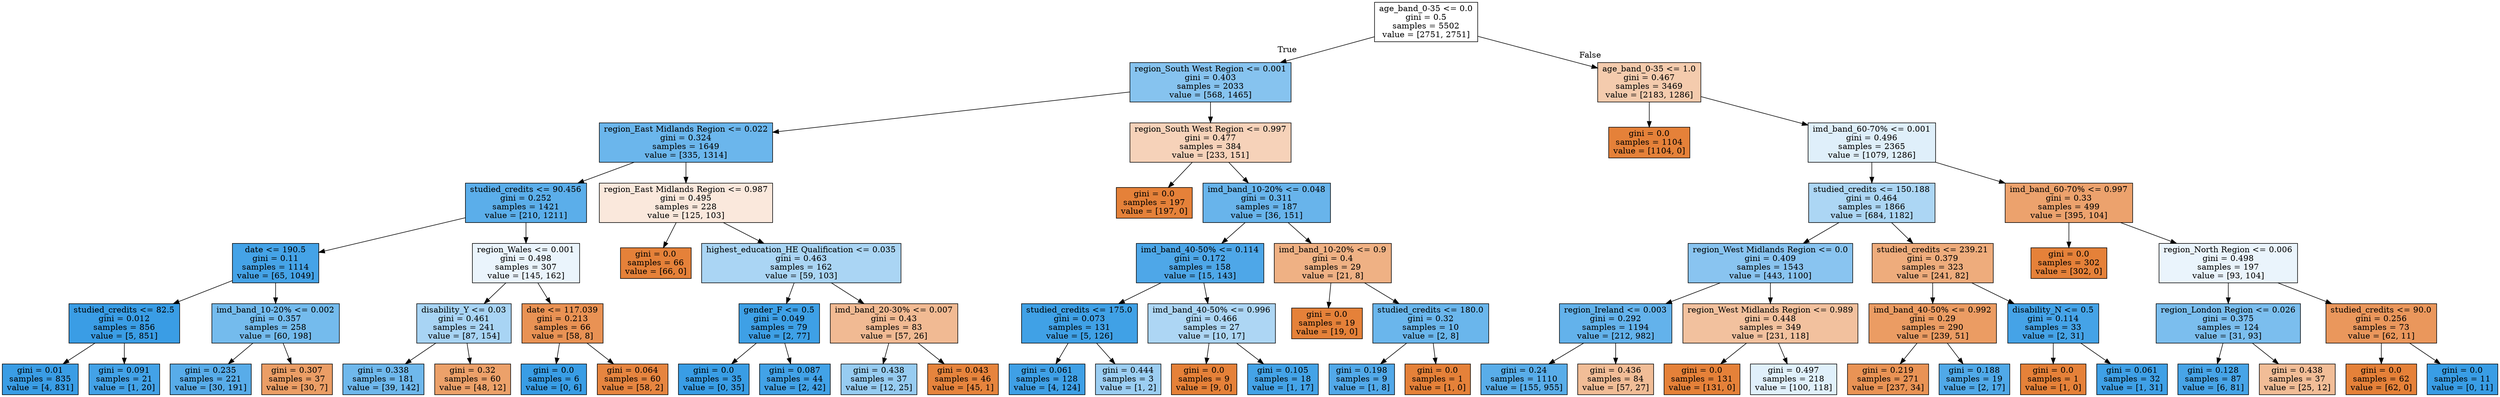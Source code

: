 digraph Tree {
node [shape=box, style="filled", color="black"] ;
0 [label="age_band_0-35 <= 0.0\ngini = 0.5\nsamples = 5502\nvalue = [2751, 2751]", fillcolor="#e5813900"] ;
1 [label="region_South West Region <= 0.001\ngini = 0.403\nsamples = 2033\nvalue = [568, 1465]", fillcolor="#399de59c"] ;
0 -> 1 [labeldistance=2.5, labelangle=45, headlabel="True"] ;
2 [label="region_East Midlands Region <= 0.022\ngini = 0.324\nsamples = 1649\nvalue = [335, 1314]", fillcolor="#399de5be"] ;
1 -> 2 ;
3 [label="studied_credits <= 90.456\ngini = 0.252\nsamples = 1421\nvalue = [210, 1211]", fillcolor="#399de5d3"] ;
2 -> 3 ;
4 [label="date <= 190.5\ngini = 0.11\nsamples = 1114\nvalue = [65, 1049]", fillcolor="#399de5ef"] ;
3 -> 4 ;
5 [label="studied_credits <= 82.5\ngini = 0.012\nsamples = 856\nvalue = [5, 851]", fillcolor="#399de5fe"] ;
4 -> 5 ;
6 [label="gini = 0.01\nsamples = 835\nvalue = [4, 831]", fillcolor="#399de5fe"] ;
5 -> 6 ;
7 [label="gini = 0.091\nsamples = 21\nvalue = [1, 20]", fillcolor="#399de5f2"] ;
5 -> 7 ;
8 [label="imd_band_10-20% <= 0.002\ngini = 0.357\nsamples = 258\nvalue = [60, 198]", fillcolor="#399de5b2"] ;
4 -> 8 ;
9 [label="gini = 0.235\nsamples = 221\nvalue = [30, 191]", fillcolor="#399de5d7"] ;
8 -> 9 ;
10 [label="gini = 0.307\nsamples = 37\nvalue = [30, 7]", fillcolor="#e58139c4"] ;
8 -> 10 ;
11 [label="region_Wales <= 0.001\ngini = 0.498\nsamples = 307\nvalue = [145, 162]", fillcolor="#399de51b"] ;
3 -> 11 ;
12 [label="disability_Y <= 0.03\ngini = 0.461\nsamples = 241\nvalue = [87, 154]", fillcolor="#399de56f"] ;
11 -> 12 ;
13 [label="gini = 0.338\nsamples = 181\nvalue = [39, 142]", fillcolor="#399de5b9"] ;
12 -> 13 ;
14 [label="gini = 0.32\nsamples = 60\nvalue = [48, 12]", fillcolor="#e58139bf"] ;
12 -> 14 ;
15 [label="date <= 117.039\ngini = 0.213\nsamples = 66\nvalue = [58, 8]", fillcolor="#e58139dc"] ;
11 -> 15 ;
16 [label="gini = 0.0\nsamples = 6\nvalue = [0, 6]", fillcolor="#399de5ff"] ;
15 -> 16 ;
17 [label="gini = 0.064\nsamples = 60\nvalue = [58, 2]", fillcolor="#e58139f6"] ;
15 -> 17 ;
18 [label="region_East Midlands Region <= 0.987\ngini = 0.495\nsamples = 228\nvalue = [125, 103]", fillcolor="#e581392d"] ;
2 -> 18 ;
19 [label="gini = 0.0\nsamples = 66\nvalue = [66, 0]", fillcolor="#e58139ff"] ;
18 -> 19 ;
20 [label="highest_education_HE Qualification <= 0.035\ngini = 0.463\nsamples = 162\nvalue = [59, 103]", fillcolor="#399de56d"] ;
18 -> 20 ;
21 [label="gender_F <= 0.5\ngini = 0.049\nsamples = 79\nvalue = [2, 77]", fillcolor="#399de5f8"] ;
20 -> 21 ;
22 [label="gini = 0.0\nsamples = 35\nvalue = [0, 35]", fillcolor="#399de5ff"] ;
21 -> 22 ;
23 [label="gini = 0.087\nsamples = 44\nvalue = [2, 42]", fillcolor="#399de5f3"] ;
21 -> 23 ;
24 [label="imd_band_20-30% <= 0.007\ngini = 0.43\nsamples = 83\nvalue = [57, 26]", fillcolor="#e581398b"] ;
20 -> 24 ;
25 [label="gini = 0.438\nsamples = 37\nvalue = [12, 25]", fillcolor="#399de585"] ;
24 -> 25 ;
26 [label="gini = 0.043\nsamples = 46\nvalue = [45, 1]", fillcolor="#e58139f9"] ;
24 -> 26 ;
27 [label="region_South West Region <= 0.997\ngini = 0.477\nsamples = 384\nvalue = [233, 151]", fillcolor="#e581395a"] ;
1 -> 27 ;
28 [label="gini = 0.0\nsamples = 197\nvalue = [197, 0]", fillcolor="#e58139ff"] ;
27 -> 28 ;
29 [label="imd_band_10-20% <= 0.048\ngini = 0.311\nsamples = 187\nvalue = [36, 151]", fillcolor="#399de5c2"] ;
27 -> 29 ;
30 [label="imd_band_40-50% <= 0.114\ngini = 0.172\nsamples = 158\nvalue = [15, 143]", fillcolor="#399de5e4"] ;
29 -> 30 ;
31 [label="studied_credits <= 175.0\ngini = 0.073\nsamples = 131\nvalue = [5, 126]", fillcolor="#399de5f5"] ;
30 -> 31 ;
32 [label="gini = 0.061\nsamples = 128\nvalue = [4, 124]", fillcolor="#399de5f7"] ;
31 -> 32 ;
33 [label="gini = 0.444\nsamples = 3\nvalue = [1, 2]", fillcolor="#399de57f"] ;
31 -> 33 ;
34 [label="imd_band_40-50% <= 0.996\ngini = 0.466\nsamples = 27\nvalue = [10, 17]", fillcolor="#399de569"] ;
30 -> 34 ;
35 [label="gini = 0.0\nsamples = 9\nvalue = [9, 0]", fillcolor="#e58139ff"] ;
34 -> 35 ;
36 [label="gini = 0.105\nsamples = 18\nvalue = [1, 17]", fillcolor="#399de5f0"] ;
34 -> 36 ;
37 [label="imd_band_10-20% <= 0.9\ngini = 0.4\nsamples = 29\nvalue = [21, 8]", fillcolor="#e581399e"] ;
29 -> 37 ;
38 [label="gini = 0.0\nsamples = 19\nvalue = [19, 0]", fillcolor="#e58139ff"] ;
37 -> 38 ;
39 [label="studied_credits <= 180.0\ngini = 0.32\nsamples = 10\nvalue = [2, 8]", fillcolor="#399de5bf"] ;
37 -> 39 ;
40 [label="gini = 0.198\nsamples = 9\nvalue = [1, 8]", fillcolor="#399de5df"] ;
39 -> 40 ;
41 [label="gini = 0.0\nsamples = 1\nvalue = [1, 0]", fillcolor="#e58139ff"] ;
39 -> 41 ;
42 [label="age_band_0-35 <= 1.0\ngini = 0.467\nsamples = 3469\nvalue = [2183, 1286]", fillcolor="#e5813969"] ;
0 -> 42 [labeldistance=2.5, labelangle=-45, headlabel="False"] ;
43 [label="gini = 0.0\nsamples = 1104\nvalue = [1104, 0]", fillcolor="#e58139ff"] ;
42 -> 43 ;
44 [label="imd_band_60-70% <= 0.001\ngini = 0.496\nsamples = 2365\nvalue = [1079, 1286]", fillcolor="#399de529"] ;
42 -> 44 ;
45 [label="studied_credits <= 150.188\ngini = 0.464\nsamples = 1866\nvalue = [684, 1182]", fillcolor="#399de56b"] ;
44 -> 45 ;
46 [label="region_West Midlands Region <= 0.0\ngini = 0.409\nsamples = 1543\nvalue = [443, 1100]", fillcolor="#399de598"] ;
45 -> 46 ;
47 [label="region_Ireland <= 0.003\ngini = 0.292\nsamples = 1194\nvalue = [212, 982]", fillcolor="#399de5c8"] ;
46 -> 47 ;
48 [label="gini = 0.24\nsamples = 1110\nvalue = [155, 955]", fillcolor="#399de5d6"] ;
47 -> 48 ;
49 [label="gini = 0.436\nsamples = 84\nvalue = [57, 27]", fillcolor="#e5813986"] ;
47 -> 49 ;
50 [label="region_West Midlands Region <= 0.989\ngini = 0.448\nsamples = 349\nvalue = [231, 118]", fillcolor="#e581397d"] ;
46 -> 50 ;
51 [label="gini = 0.0\nsamples = 131\nvalue = [131, 0]", fillcolor="#e58139ff"] ;
50 -> 51 ;
52 [label="gini = 0.497\nsamples = 218\nvalue = [100, 118]", fillcolor="#399de527"] ;
50 -> 52 ;
53 [label="studied_credits <= 239.21\ngini = 0.379\nsamples = 323\nvalue = [241, 82]", fillcolor="#e58139a8"] ;
45 -> 53 ;
54 [label="imd_band_40-50% <= 0.992\ngini = 0.29\nsamples = 290\nvalue = [239, 51]", fillcolor="#e58139c9"] ;
53 -> 54 ;
55 [label="gini = 0.219\nsamples = 271\nvalue = [237, 34]", fillcolor="#e58139da"] ;
54 -> 55 ;
56 [label="gini = 0.188\nsamples = 19\nvalue = [2, 17]", fillcolor="#399de5e1"] ;
54 -> 56 ;
57 [label="disability_N <= 0.5\ngini = 0.114\nsamples = 33\nvalue = [2, 31]", fillcolor="#399de5ef"] ;
53 -> 57 ;
58 [label="gini = 0.0\nsamples = 1\nvalue = [1, 0]", fillcolor="#e58139ff"] ;
57 -> 58 ;
59 [label="gini = 0.061\nsamples = 32\nvalue = [1, 31]", fillcolor="#399de5f7"] ;
57 -> 59 ;
60 [label="imd_band_60-70% <= 0.997\ngini = 0.33\nsamples = 499\nvalue = [395, 104]", fillcolor="#e58139bc"] ;
44 -> 60 ;
61 [label="gini = 0.0\nsamples = 302\nvalue = [302, 0]", fillcolor="#e58139ff"] ;
60 -> 61 ;
62 [label="region_North Region <= 0.006\ngini = 0.498\nsamples = 197\nvalue = [93, 104]", fillcolor="#399de51b"] ;
60 -> 62 ;
63 [label="region_London Region <= 0.026\ngini = 0.375\nsamples = 124\nvalue = [31, 93]", fillcolor="#399de5aa"] ;
62 -> 63 ;
64 [label="gini = 0.128\nsamples = 87\nvalue = [6, 81]", fillcolor="#399de5ec"] ;
63 -> 64 ;
65 [label="gini = 0.438\nsamples = 37\nvalue = [25, 12]", fillcolor="#e5813985"] ;
63 -> 65 ;
66 [label="studied_credits <= 90.0\ngini = 0.256\nsamples = 73\nvalue = [62, 11]", fillcolor="#e58139d2"] ;
62 -> 66 ;
67 [label="gini = 0.0\nsamples = 62\nvalue = [62, 0]", fillcolor="#e58139ff"] ;
66 -> 67 ;
68 [label="gini = 0.0\nsamples = 11\nvalue = [0, 11]", fillcolor="#399de5ff"] ;
66 -> 68 ;
}